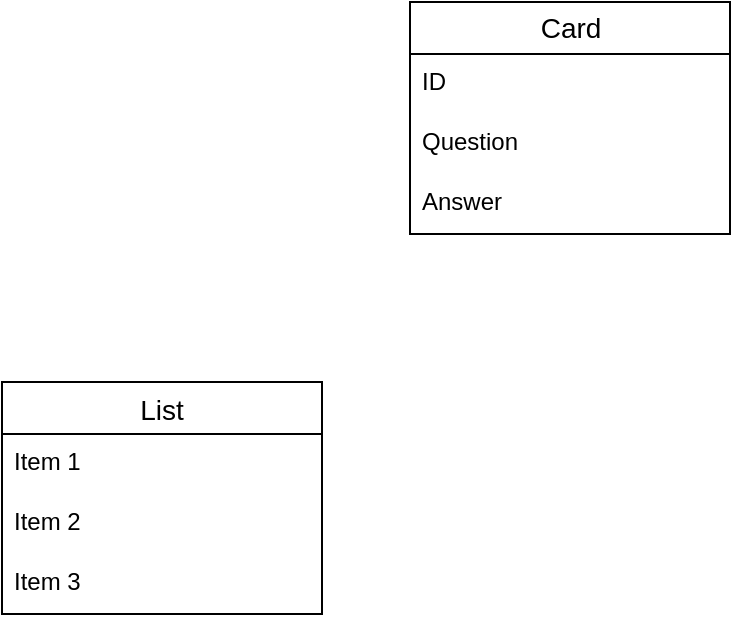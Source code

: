 <mxfile version="15.4.1" type="github">
  <diagram id="HyV8XjtDRZ2jP9U8q9Oj" name="Page-1">
    <mxGraphModel dx="865" dy="481" grid="1" gridSize="10" guides="1" tooltips="1" connect="1" arrows="1" fold="1" page="1" pageScale="1" pageWidth="827" pageHeight="1169" math="0" shadow="0">
      <root>
        <mxCell id="0" />
        <mxCell id="1" parent="0" />
        <mxCell id="Mu4BiRMCGkyx2JXSXJ-Y-36" value="Card" style="swimlane;fontStyle=0;childLayout=stackLayout;horizontal=1;startSize=26;horizontalStack=0;resizeParent=1;resizeParentMax=0;resizeLast=0;collapsible=1;marginBottom=0;align=center;fontSize=14;html=1;rounded=0;flipV=0;" vertex="1" parent="1">
          <mxGeometry x="334" y="10" width="160" height="116" as="geometry">
            <mxRectangle x="334" y="10" width="60" height="26" as="alternateBounds" />
          </mxGeometry>
        </mxCell>
        <mxCell id="Mu4BiRMCGkyx2JXSXJ-Y-37" value="ID" style="text;strokeColor=none;fillColor=none;spacingLeft=4;spacingRight=4;overflow=hidden;rotatable=0;points=[[0,0.5],[1,0.5]];portConstraint=eastwest;fontSize=12;align=left;html=1;rounded=0;flipV=0;" vertex="1" parent="Mu4BiRMCGkyx2JXSXJ-Y-36">
          <mxGeometry y="26" width="160" height="30" as="geometry" />
        </mxCell>
        <mxCell id="Mu4BiRMCGkyx2JXSXJ-Y-38" value="Question" style="text;strokeColor=none;fillColor=none;spacingLeft=4;spacingRight=4;overflow=hidden;rotatable=0;points=[[0,0.5],[1,0.5]];portConstraint=eastwest;fontSize=12;align=left;html=1;rounded=0;flipV=0;" vertex="1" parent="Mu4BiRMCGkyx2JXSXJ-Y-36">
          <mxGeometry y="56" width="160" height="30" as="geometry" />
        </mxCell>
        <mxCell id="Mu4BiRMCGkyx2JXSXJ-Y-39" value="Answer" style="text;strokeColor=none;fillColor=none;spacingLeft=4;spacingRight=4;overflow=hidden;rotatable=0;points=[[0,0.5],[1,0.5]];portConstraint=eastwest;fontSize=12;align=left;html=1;rounded=0;flipV=0;" vertex="1" parent="Mu4BiRMCGkyx2JXSXJ-Y-36">
          <mxGeometry y="86" width="160" height="30" as="geometry" />
        </mxCell>
        <mxCell id="Mu4BiRMCGkyx2JXSXJ-Y-43" value="List" style="swimlane;fontStyle=0;childLayout=stackLayout;horizontal=1;startSize=26;horizontalStack=0;resizeParent=1;resizeParentMax=0;resizeLast=0;collapsible=1;marginBottom=0;align=center;fontSize=14;" vertex="1" parent="1">
          <mxGeometry x="130" y="200" width="160" height="116" as="geometry" />
        </mxCell>
        <mxCell id="Mu4BiRMCGkyx2JXSXJ-Y-44" value="Item 1" style="text;strokeColor=none;fillColor=none;spacingLeft=4;spacingRight=4;overflow=hidden;rotatable=0;points=[[0,0.5],[1,0.5]];portConstraint=eastwest;fontSize=12;" vertex="1" parent="Mu4BiRMCGkyx2JXSXJ-Y-43">
          <mxGeometry y="26" width="160" height="30" as="geometry" />
        </mxCell>
        <mxCell id="Mu4BiRMCGkyx2JXSXJ-Y-45" value="Item 2" style="text;strokeColor=none;fillColor=none;spacingLeft=4;spacingRight=4;overflow=hidden;rotatable=0;points=[[0,0.5],[1,0.5]];portConstraint=eastwest;fontSize=12;" vertex="1" parent="Mu4BiRMCGkyx2JXSXJ-Y-43">
          <mxGeometry y="56" width="160" height="30" as="geometry" />
        </mxCell>
        <mxCell id="Mu4BiRMCGkyx2JXSXJ-Y-46" value="Item 3" style="text;strokeColor=none;fillColor=none;spacingLeft=4;spacingRight=4;overflow=hidden;rotatable=0;points=[[0,0.5],[1,0.5]];portConstraint=eastwest;fontSize=12;" vertex="1" parent="Mu4BiRMCGkyx2JXSXJ-Y-43">
          <mxGeometry y="86" width="160" height="30" as="geometry" />
        </mxCell>
      </root>
    </mxGraphModel>
  </diagram>
</mxfile>
